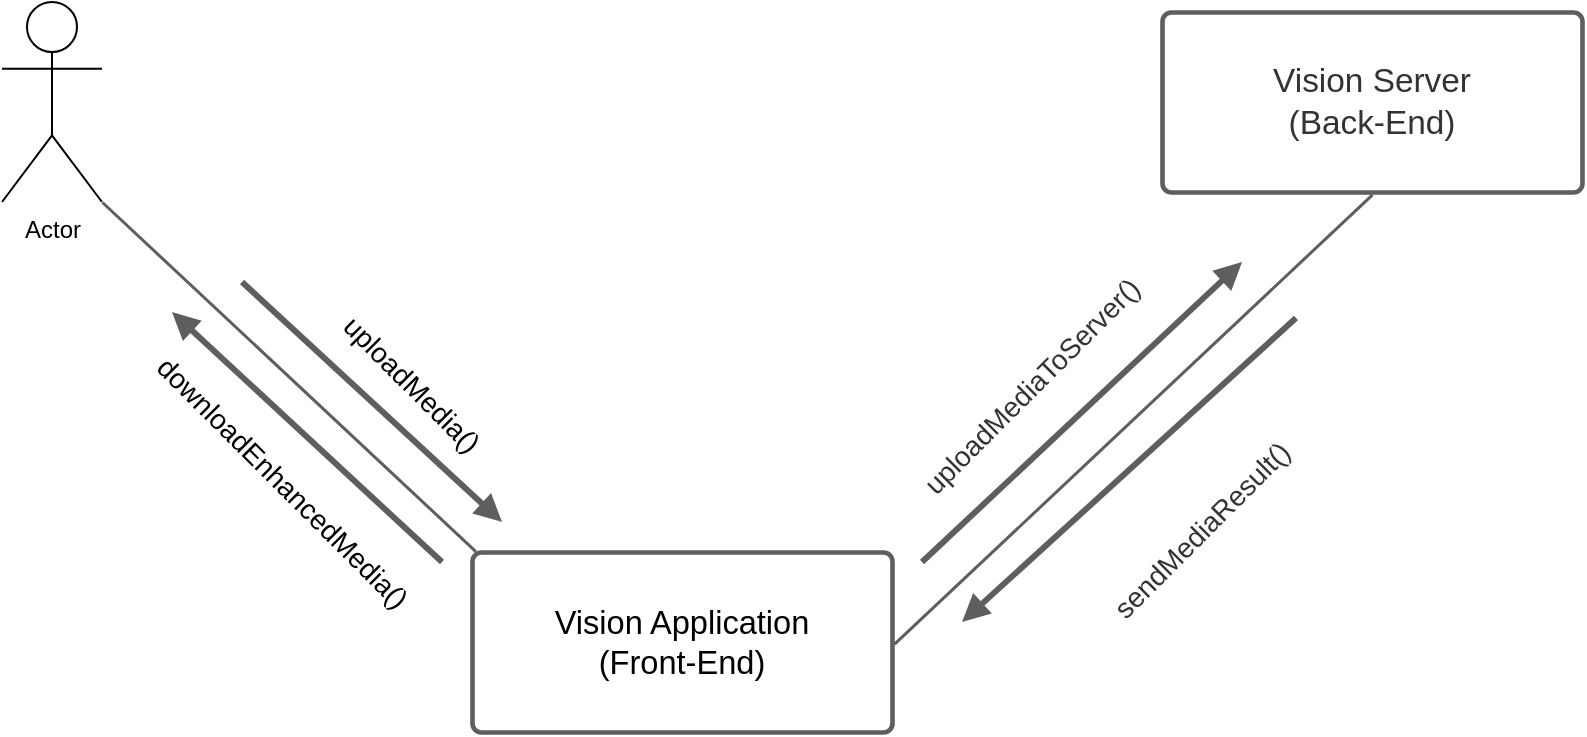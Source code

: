<mxfile version="14.6.6" type="github">
  <diagram id="MZNEbvOIKQ0AGte8CoT8" name="Page-1">
    <mxGraphModel dx="1662" dy="833" grid="1" gridSize="10" guides="1" tooltips="1" connect="1" arrows="1" fold="1" page="1" pageScale="1" pageWidth="850" pageHeight="1100" math="0" shadow="0">
      <root>
        <mxCell id="0" />
        <mxCell id="1" parent="0" />
        <UserObject label="Vision Application &lt;br&gt;(Front-End)" lucidchartObjectId="5R8w1v7GXrrg" id="aYf_v_CRqeFnfuspDE_A-2">
          <mxCell style="html=1;overflow=block;blockSpacing=1;whiteSpace=wrap;;whiteSpace=wrap;fontSize=16.3;fontColor=#000000;spacing=9;strokeColor=#5e5e5e;strokeOpacity=100;rounded=1;absoluteArcSize=1;arcSize=9;strokeWidth=2.3;" parent="1" vertex="1">
            <mxGeometry x="555" y="405" width="210" height="90" as="geometry" />
          </mxCell>
        </UserObject>
        <UserObject label="Vision Server&lt;br&gt;(Back-End)" lucidchartObjectId="8R8w7S97WI4X" id="aYf_v_CRqeFnfuspDE_A-3">
          <mxCell style="html=1;overflow=block;blockSpacing=1;whiteSpace=wrap;;whiteSpace=wrap;fontSize=16.7;fontColor=#333333;spacing=9;strokeColor=#5e5e5e;strokeOpacity=100;rounded=1;absoluteArcSize=1;arcSize=9;strokeWidth=2.3;" parent="1" vertex="1">
            <mxGeometry x="900" y="135" width="210" height="90" as="geometry" />
          </mxCell>
        </UserObject>
        <UserObject label="" lucidchartObjectId="_T8w7Vj5lxH~" id="aYf_v_CRqeFnfuspDE_A-4">
          <mxCell style="html=1;jettySize=18;whiteSpace=wrap;fontSize=13;strokeColor=#5E5E5E;strokeWidth=1.5;rounded=0;startArrow=none;;endArrow=none;;exitX=1;exitY=1;exitPerimeter=0;entryX=0.008;entryY=-0.005;entryPerimeter=0;exitDx=0;exitDy=0;" parent="1" source="QxxGrKox1YzJSJFWt_CB-1" target="aYf_v_CRqeFnfuspDE_A-2" edge="1">
            <mxGeometry width="100" height="100" relative="1" as="geometry">
              <Array as="points" />
              <mxPoint x="418.32" y="225.45" as="sourcePoint" />
            </mxGeometry>
          </mxCell>
        </UserObject>
        <UserObject label="" lucidchartObjectId="BU8wseWpq0h8" id="aYf_v_CRqeFnfuspDE_A-5">
          <mxCell style="html=1;jettySize=18;whiteSpace=wrap;fontSize=13;strokeColor=#5E5E5E;strokeWidth=1.5;rounded=0;startArrow=none;;endArrow=none;;exitX=0.5;exitY=1.013;exitPerimeter=0;entryX=1.005;entryY=0.509;entryPerimeter=0;" parent="1" source="aYf_v_CRqeFnfuspDE_A-3" target="aYf_v_CRqeFnfuspDE_A-2" edge="1">
            <mxGeometry width="100" height="100" relative="1" as="geometry">
              <Array as="points" />
            </mxGeometry>
          </mxCell>
        </UserObject>
        <UserObject label="" lucidchartObjectId="jW8wIVGWzWUJ" id="aYf_v_CRqeFnfuspDE_A-6">
          <mxCell style="html=1;jettySize=18;whiteSpace=wrap;fontSize=13;strokeColor=#5E5E5E;strokeWidth=3;rounded=0;startArrow=none;;endArrow=block;endFill=1;;" parent="1" edge="1">
            <mxGeometry width="100" height="100" relative="1" as="geometry">
              <Array as="points" />
              <mxPoint x="440" y="270" as="sourcePoint" />
              <mxPoint x="570" y="390" as="targetPoint" />
            </mxGeometry>
          </mxCell>
        </UserObject>
        <mxCell id="QxxGrKox1YzJSJFWt_CB-2" value="&lt;font style=&quot;font-size: 14px&quot;&gt;uploadMedia()&lt;/font&gt;" style="edgeLabel;html=1;align=center;verticalAlign=middle;resizable=0;points=[];rotation=45;" vertex="1" connectable="0" parent="aYf_v_CRqeFnfuspDE_A-6">
          <mxGeometry x="-0.114" y="-4" relative="1" as="geometry">
            <mxPoint x="30" y="-6" as="offset" />
          </mxGeometry>
        </mxCell>
        <UserObject label="" lucidchartObjectId="fu9wNH_-79x." id="aYf_v_CRqeFnfuspDE_A-9">
          <mxCell style="html=1;jettySize=18;whiteSpace=wrap;fontSize=13;strokeColor=#5E5E5E;strokeWidth=3;rounded=0;startArrow=none;;endArrow=block;endFill=1;;" parent="1" edge="1">
            <mxGeometry width="100" height="100" relative="1" as="geometry">
              <Array as="points" />
              <mxPoint x="780" y="410" as="sourcePoint" />
              <mxPoint x="940" y="260" as="targetPoint" />
            </mxGeometry>
          </mxCell>
        </UserObject>
        <UserObject label="&lt;font style=&quot;font-size: 14px&quot;&gt;uploadMediaToServer()&lt;/font&gt;" lucidchartObjectId="3u9wlox8CNqw" id="aYf_v_CRqeFnfuspDE_A-10">
          <mxCell style="html=1;overflow=block;blockSpacing=1;whiteSpace=wrap;;whiteSpace=wrap;fontSize=13.3;fontColor=#333333;spacing=3.8;strokeOpacity=0;fillOpacity=0;rounded=1;absoluteArcSize=1;arcSize=9;fillColor=#ffffff;strokeWidth=3;rotation=-45;" parent="1" vertex="1">
            <mxGeometry x="750" y="305.5" width="170" height="33" as="geometry" />
          </mxCell>
        </UserObject>
        <UserObject label="" lucidchartObjectId="GA9w_wXhENTy" id="aYf_v_CRqeFnfuspDE_A-14">
          <mxCell style="html=1;jettySize=18;whiteSpace=wrap;fontSize=13;strokeColor=#5E5E5E;strokeWidth=3;rounded=0;startArrow=none;;endArrow=block;endFill=1;;" parent="1" edge="1">
            <mxGeometry width="100" height="100" relative="1" as="geometry">
              <Array as="points" />
              <mxPoint x="967" y="288" as="sourcePoint" />
              <mxPoint x="800" y="440" as="targetPoint" />
            </mxGeometry>
          </mxCell>
        </UserObject>
        <UserObject label="&lt;font style=&quot;font-size: 14px&quot;&gt;sendMediaResult()&lt;/font&gt;" lucidchartObjectId="GA9wi2BClNW." id="aYf_v_CRqeFnfuspDE_A-15">
          <mxCell style="html=1;overflow=block;blockSpacing=1;whiteSpace=wrap;;whiteSpace=wrap;fontSize=13.3;fontColor=#333333;spacing=3.8;strokeOpacity=0;fillOpacity=0;rounded=1;absoluteArcSize=1;arcSize=9;fillColor=#ffffff;strokeWidth=3;rotation=-45;" parent="1" vertex="1">
            <mxGeometry x="830" y="370" width="180" height="48" as="geometry" />
          </mxCell>
        </UserObject>
        <UserObject label="" lucidchartObjectId="CC9wUjE_Lyn-" id="aYf_v_CRqeFnfuspDE_A-16">
          <mxCell style="html=1;jettySize=18;whiteSpace=wrap;fontSize=13;strokeColor=#5E5E5E;strokeWidth=3;rounded=0;startArrow=none;;endArrow=block;endFill=1;;" parent="1" edge="1">
            <mxGeometry width="100" height="100" relative="1" as="geometry">
              <Array as="points" />
              <mxPoint x="540" y="410" as="sourcePoint" />
              <mxPoint x="405" y="285" as="targetPoint" />
            </mxGeometry>
          </mxCell>
        </UserObject>
        <mxCell id="QxxGrKox1YzJSJFWt_CB-3" value="&lt;font style=&quot;font-size: 14px&quot;&gt;downloadEnhancedMedia()&lt;/font&gt;" style="edgeLabel;html=1;align=center;verticalAlign=middle;resizable=0;points=[];rotation=45;" vertex="1" connectable="0" parent="aYf_v_CRqeFnfuspDE_A-16">
          <mxGeometry x="0.161" y="-2" relative="1" as="geometry">
            <mxPoint x="-3" y="34" as="offset" />
          </mxGeometry>
        </mxCell>
        <mxCell id="QxxGrKox1YzJSJFWt_CB-1" value="Actor" style="shape=umlActor;verticalLabelPosition=bottom;verticalAlign=top;html=1;outlineConnect=0;" vertex="1" parent="1">
          <mxGeometry x="320" y="130" width="50" height="100" as="geometry" />
        </mxCell>
      </root>
    </mxGraphModel>
  </diagram>
</mxfile>
